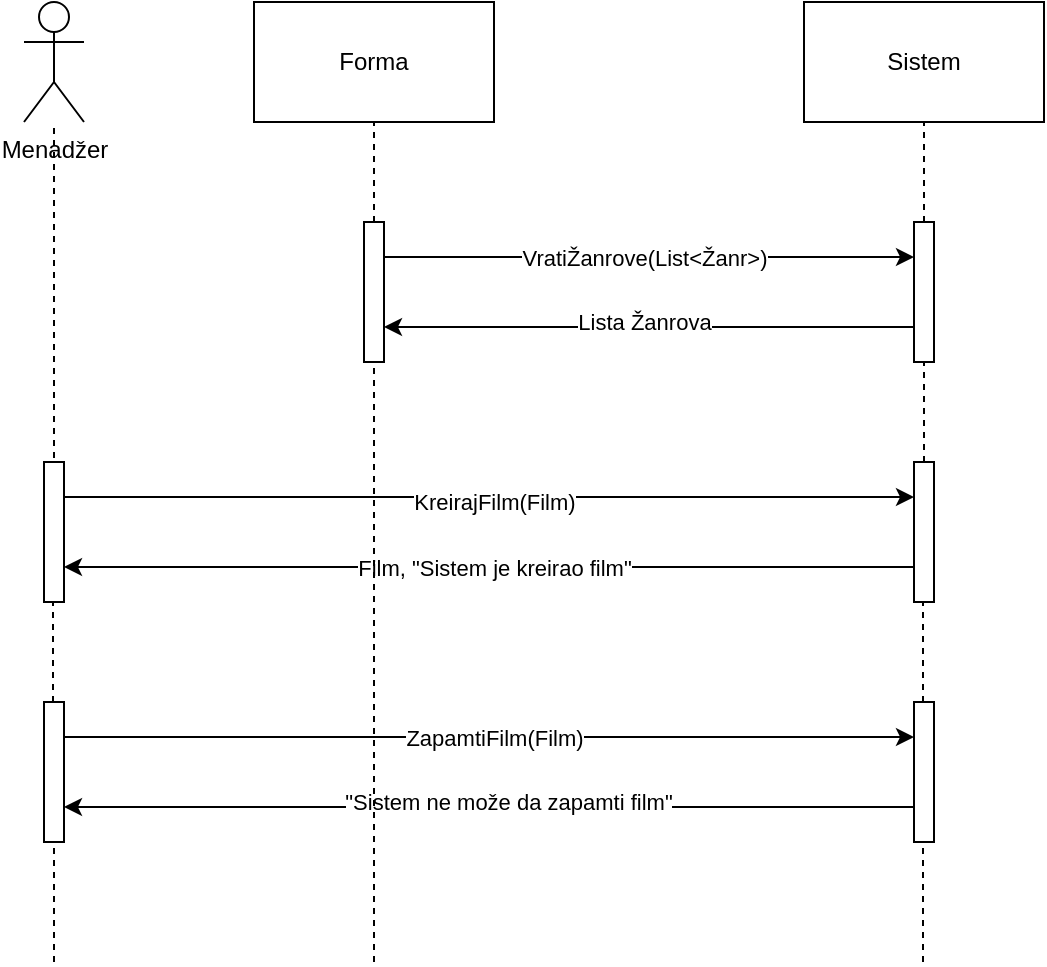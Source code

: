 <mxfile version="13.8.2" type="device"><diagram id="R2lEEEUBdFMjLlhIrx00" name="Page-1"><mxGraphModel dx="1086" dy="597" grid="1" gridSize="10" guides="1" tooltips="1" connect="1" arrows="1" fold="1" page="1" pageScale="1" pageWidth="850" pageHeight="1100" math="0" shadow="0" extFonts="Permanent Marker^https://fonts.googleapis.com/css?family=Permanent+Marker"><root><mxCell id="0"/><mxCell id="1" parent="0"/><mxCell id="Ipl6O1KXnMX-r3JlVsDr-3" value="Sistem" style="rounded=0;whiteSpace=wrap;html=1;" parent="1" vertex="1"><mxGeometry x="520" y="40" width="120" height="60" as="geometry"/></mxCell><mxCell id="Ipl6O1KXnMX-r3JlVsDr-4" value="" style="endArrow=none;dashed=1;html=1;" parent="1" edge="1"><mxGeometry width="50" height="50" relative="1" as="geometry"><mxPoint x="305" y="150" as="sourcePoint"/><mxPoint x="305" y="100" as="targetPoint"/></mxGeometry></mxCell><mxCell id="Ipl6O1KXnMX-r3JlVsDr-5" value="" style="rounded=0;whiteSpace=wrap;html=1;" parent="1" vertex="1"><mxGeometry x="300" y="150" width="10" height="70" as="geometry"/></mxCell><mxCell id="Ipl6O1KXnMX-r3JlVsDr-6" value="" style="rounded=0;whiteSpace=wrap;html=1;" parent="1" vertex="1"><mxGeometry x="575" y="150" width="10" height="70" as="geometry"/></mxCell><mxCell id="Ipl6O1KXnMX-r3JlVsDr-7" value="" style="endArrow=none;dashed=1;html=1;exitX=0.5;exitY=0;exitDx=0;exitDy=0;entryX=0.5;entryY=1;entryDx=0;entryDy=0;" parent="1" source="Ipl6O1KXnMX-r3JlVsDr-6" target="Ipl6O1KXnMX-r3JlVsDr-3" edge="1"><mxGeometry width="50" height="50" relative="1" as="geometry"><mxPoint x="660" y="160" as="sourcePoint"/><mxPoint x="710" y="110" as="targetPoint"/></mxGeometry></mxCell><mxCell id="Ipl6O1KXnMX-r3JlVsDr-8" value="" style="endArrow=classic;html=1;exitX=1;exitY=0.25;exitDx=0;exitDy=0;entryX=0;entryY=0.25;entryDx=0;entryDy=0;" parent="1" source="Ipl6O1KXnMX-r3JlVsDr-5" target="Ipl6O1KXnMX-r3JlVsDr-6" edge="1"><mxGeometry width="50" height="50" relative="1" as="geometry"><mxPoint x="340" y="200" as="sourcePoint"/><mxPoint x="390" y="150" as="targetPoint"/></mxGeometry></mxCell><mxCell id="Ipl6O1KXnMX-r3JlVsDr-11" value="VratiŽanrove(List&amp;lt;Žanr&amp;gt;)" style="edgeLabel;html=1;align=center;verticalAlign=middle;resizable=0;points=[];" parent="Ipl6O1KXnMX-r3JlVsDr-8" vertex="1" connectable="0"><mxGeometry x="0.087" relative="1" as="geometry"><mxPoint x="-14" as="offset"/></mxGeometry></mxCell><mxCell id="Ipl6O1KXnMX-r3JlVsDr-12" value="" style="endArrow=classic;html=1;exitX=0;exitY=0.75;exitDx=0;exitDy=0;entryX=1;entryY=0.75;entryDx=0;entryDy=0;" parent="1" source="Ipl6O1KXnMX-r3JlVsDr-6" target="Ipl6O1KXnMX-r3JlVsDr-5" edge="1"><mxGeometry width="50" height="50" relative="1" as="geometry"><mxPoint x="470" y="240" as="sourcePoint"/><mxPoint x="520" y="190" as="targetPoint"/></mxGeometry></mxCell><mxCell id="Ipl6O1KXnMX-r3JlVsDr-13" value="Lista Žanrova" style="edgeLabel;html=1;align=center;verticalAlign=middle;resizable=0;points=[];" parent="Ipl6O1KXnMX-r3JlVsDr-12" vertex="1" connectable="0"><mxGeometry x="0.245" y="3" relative="1" as="geometry"><mxPoint x="30" y="-5.5" as="offset"/></mxGeometry></mxCell><mxCell id="Ipl6O1KXnMX-r3JlVsDr-16" value="" style="endArrow=none;dashed=1;html=1;entryX=0.5;entryY=1;entryDx=0;entryDy=0;" parent="1" source="Ipl6O1KXnMX-r3JlVsDr-24" target="Ipl6O1KXnMX-r3JlVsDr-6" edge="1"><mxGeometry width="50" height="50" relative="1" as="geometry"><mxPoint x="580" y="260" as="sourcePoint"/><mxPoint x="315" y="230" as="targetPoint"/></mxGeometry></mxCell><mxCell id="Ipl6O1KXnMX-r3JlVsDr-17" value="Forma" style="rounded=0;whiteSpace=wrap;html=1;" parent="1" vertex="1"><mxGeometry x="245" y="40" width="120" height="60" as="geometry"/></mxCell><mxCell id="Ipl6O1KXnMX-r3JlVsDr-20" value="Menadžer" style="shape=umlActor;verticalLabelPosition=bottom;verticalAlign=top;html=1;outlineConnect=0;" parent="1" vertex="1"><mxGeometry x="130" y="40" width="30" height="60" as="geometry"/></mxCell><mxCell id="Ipl6O1KXnMX-r3JlVsDr-21" value="" style="endArrow=none;dashed=1;html=1;" parent="1" target="Ipl6O1KXnMX-r3JlVsDr-20" edge="1"><mxGeometry width="50" height="50" relative="1" as="geometry"><mxPoint x="145" y="280" as="sourcePoint"/><mxPoint x="180" y="160" as="targetPoint"/></mxGeometry></mxCell><mxCell id="Ipl6O1KXnMX-r3JlVsDr-25" style="edgeStyle=orthogonalEdgeStyle;rounded=0;orthogonalLoop=1;jettySize=auto;html=1;exitX=1;exitY=0.25;exitDx=0;exitDy=0;entryX=0;entryY=0.25;entryDx=0;entryDy=0;" parent="1" source="Ipl6O1KXnMX-r3JlVsDr-22" target="Ipl6O1KXnMX-r3JlVsDr-24" edge="1"><mxGeometry relative="1" as="geometry"/></mxCell><mxCell id="Ipl6O1KXnMX-r3JlVsDr-33" value="KreirajFilm(Film)" style="edgeLabel;html=1;align=center;verticalAlign=middle;resizable=0;points=[];" parent="Ipl6O1KXnMX-r3JlVsDr-25" vertex="1" connectable="0"><mxGeometry x="-0.125" y="-1" relative="1" as="geometry"><mxPoint x="29" y="1" as="offset"/></mxGeometry></mxCell><mxCell id="Ipl6O1KXnMX-r3JlVsDr-22" value="" style="rounded=0;whiteSpace=wrap;html=1;" parent="1" vertex="1"><mxGeometry x="140" y="270" width="10" height="70" as="geometry"/></mxCell><mxCell id="Ipl6O1KXnMX-r3JlVsDr-26" style="edgeStyle=orthogonalEdgeStyle;rounded=0;orthogonalLoop=1;jettySize=auto;html=1;exitX=0;exitY=0.75;exitDx=0;exitDy=0;entryX=1;entryY=0.75;entryDx=0;entryDy=0;" parent="1" source="Ipl6O1KXnMX-r3JlVsDr-24" target="Ipl6O1KXnMX-r3JlVsDr-22" edge="1"><mxGeometry relative="1" as="geometry"/></mxCell><mxCell id="Ipl6O1KXnMX-r3JlVsDr-34" value="Film, &quot;Sistem je kreirao film&quot;" style="edgeLabel;html=1;align=center;verticalAlign=middle;resizable=0;points=[];" parent="Ipl6O1KXnMX-r3JlVsDr-26" vertex="1" connectable="0"><mxGeometry x="0.092" relative="1" as="geometry"><mxPoint x="22" as="offset"/></mxGeometry></mxCell><mxCell id="Ipl6O1KXnMX-r3JlVsDr-24" value="" style="rounded=0;whiteSpace=wrap;html=1;" parent="1" vertex="1"><mxGeometry x="575" y="270" width="10" height="70" as="geometry"/></mxCell><mxCell id="Ipl6O1KXnMX-r3JlVsDr-27" style="edgeStyle=orthogonalEdgeStyle;rounded=0;orthogonalLoop=1;jettySize=auto;html=1;exitX=1;exitY=0.25;exitDx=0;exitDy=0;entryX=0;entryY=0.25;entryDx=0;entryDy=0;" parent="1" source="Ipl6O1KXnMX-r3JlVsDr-28" target="Ipl6O1KXnMX-r3JlVsDr-30" edge="1"><mxGeometry relative="1" as="geometry"/></mxCell><mxCell id="Ipl6O1KXnMX-r3JlVsDr-35" value="ZapamtiFilm(Film)" style="edgeLabel;html=1;align=center;verticalAlign=middle;resizable=0;points=[];" parent="Ipl6O1KXnMX-r3JlVsDr-27" vertex="1" connectable="0"><mxGeometry x="-0.134" y="1" relative="1" as="geometry"><mxPoint x="31" y="1" as="offset"/></mxGeometry></mxCell><mxCell id="Ipl6O1KXnMX-r3JlVsDr-28" value="" style="rounded=0;whiteSpace=wrap;html=1;" parent="1" vertex="1"><mxGeometry x="140" y="390" width="10" height="70" as="geometry"/></mxCell><mxCell id="Ipl6O1KXnMX-r3JlVsDr-29" style="edgeStyle=orthogonalEdgeStyle;rounded=0;orthogonalLoop=1;jettySize=auto;html=1;exitX=0;exitY=0.75;exitDx=0;exitDy=0;entryX=1;entryY=0.75;entryDx=0;entryDy=0;" parent="1" source="Ipl6O1KXnMX-r3JlVsDr-30" target="Ipl6O1KXnMX-r3JlVsDr-28" edge="1"><mxGeometry relative="1" as="geometry"/></mxCell><mxCell id="Ipl6O1KXnMX-r3JlVsDr-36" value="&quot;Sistem ne može da zapamti film&quot;" style="edgeLabel;html=1;align=center;verticalAlign=middle;resizable=0;points=[];" parent="Ipl6O1KXnMX-r3JlVsDr-29" vertex="1" connectable="0"><mxGeometry x="-0.045" y="-3" relative="1" as="geometry"><mxPoint as="offset"/></mxGeometry></mxCell><mxCell id="Ipl6O1KXnMX-r3JlVsDr-30" value="" style="rounded=0;whiteSpace=wrap;html=1;" parent="1" vertex="1"><mxGeometry x="575" y="390" width="10" height="70" as="geometry"/></mxCell><mxCell id="Ipl6O1KXnMX-r3JlVsDr-31" value="" style="endArrow=none;dashed=1;html=1;entryX=0.5;entryY=1;entryDx=0;entryDy=0;" parent="1" edge="1"><mxGeometry width="50" height="50" relative="1" as="geometry"><mxPoint x="144.5" y="390" as="sourcePoint"/><mxPoint x="144.5" y="340" as="targetPoint"/></mxGeometry></mxCell><mxCell id="Ipl6O1KXnMX-r3JlVsDr-32" value="" style="endArrow=none;dashed=1;html=1;entryX=0.5;entryY=1;entryDx=0;entryDy=0;" parent="1" edge="1"><mxGeometry width="50" height="50" relative="1" as="geometry"><mxPoint x="579.5" y="390" as="sourcePoint"/><mxPoint x="579.5" y="340" as="targetPoint"/></mxGeometry></mxCell><mxCell id="Ipl6O1KXnMX-r3JlVsDr-37" value="" style="endArrow=none;dashed=1;html=1;entryX=0.5;entryY=1;entryDx=0;entryDy=0;" parent="1" target="Ipl6O1KXnMX-r3JlVsDr-28" edge="1"><mxGeometry width="50" height="50" relative="1" as="geometry"><mxPoint x="145" y="520" as="sourcePoint"/><mxPoint x="170" y="480" as="targetPoint"/></mxGeometry></mxCell><mxCell id="Ipl6O1KXnMX-r3JlVsDr-38" value="" style="endArrow=none;dashed=1;html=1;entryX=0.5;entryY=1;entryDx=0;entryDy=0;" parent="1" edge="1"><mxGeometry width="50" height="50" relative="1" as="geometry"><mxPoint x="579.5" y="520" as="sourcePoint"/><mxPoint x="579.5" y="460" as="targetPoint"/></mxGeometry></mxCell><mxCell id="ueBo8dVxfbRSPMSahVlL-1" value="" style="endArrow=none;dashed=1;html=1;entryX=0.5;entryY=1;entryDx=0;entryDy=0;" edge="1" parent="1" target="Ipl6O1KXnMX-r3JlVsDr-5"><mxGeometry width="50" height="50" relative="1" as="geometry"><mxPoint x="305" y="520" as="sourcePoint"/><mxPoint x="320" y="480" as="targetPoint"/></mxGeometry></mxCell></root></mxGraphModel></diagram></mxfile>